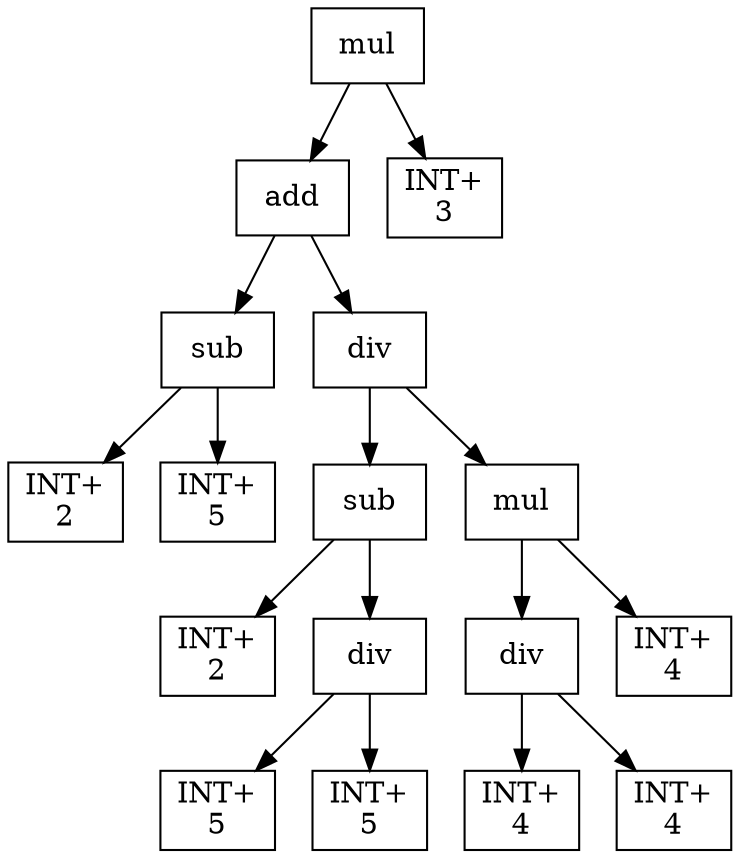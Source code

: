 digraph expr {
  node [shape=box];
  n1 [label="mul"];
  n2 [label="add"];
  n3 [label="sub"];
  n4 [label="INT+\n2"];
  n5 [label="INT+\n5"];
  n3 -> n4;
  n3 -> n5;
  n6 [label="div"];
  n7 [label="sub"];
  n8 [label="INT+\n2"];
  n9 [label="div"];
  n10 [label="INT+\n5"];
  n11 [label="INT+\n5"];
  n9 -> n10;
  n9 -> n11;
  n7 -> n8;
  n7 -> n9;
  n12 [label="mul"];
  n13 [label="div"];
  n14 [label="INT+\n4"];
  n15 [label="INT+\n4"];
  n13 -> n14;
  n13 -> n15;
  n16 [label="INT+\n4"];
  n12 -> n13;
  n12 -> n16;
  n6 -> n7;
  n6 -> n12;
  n2 -> n3;
  n2 -> n6;
  n17 [label="INT+\n3"];
  n1 -> n2;
  n1 -> n17;
}